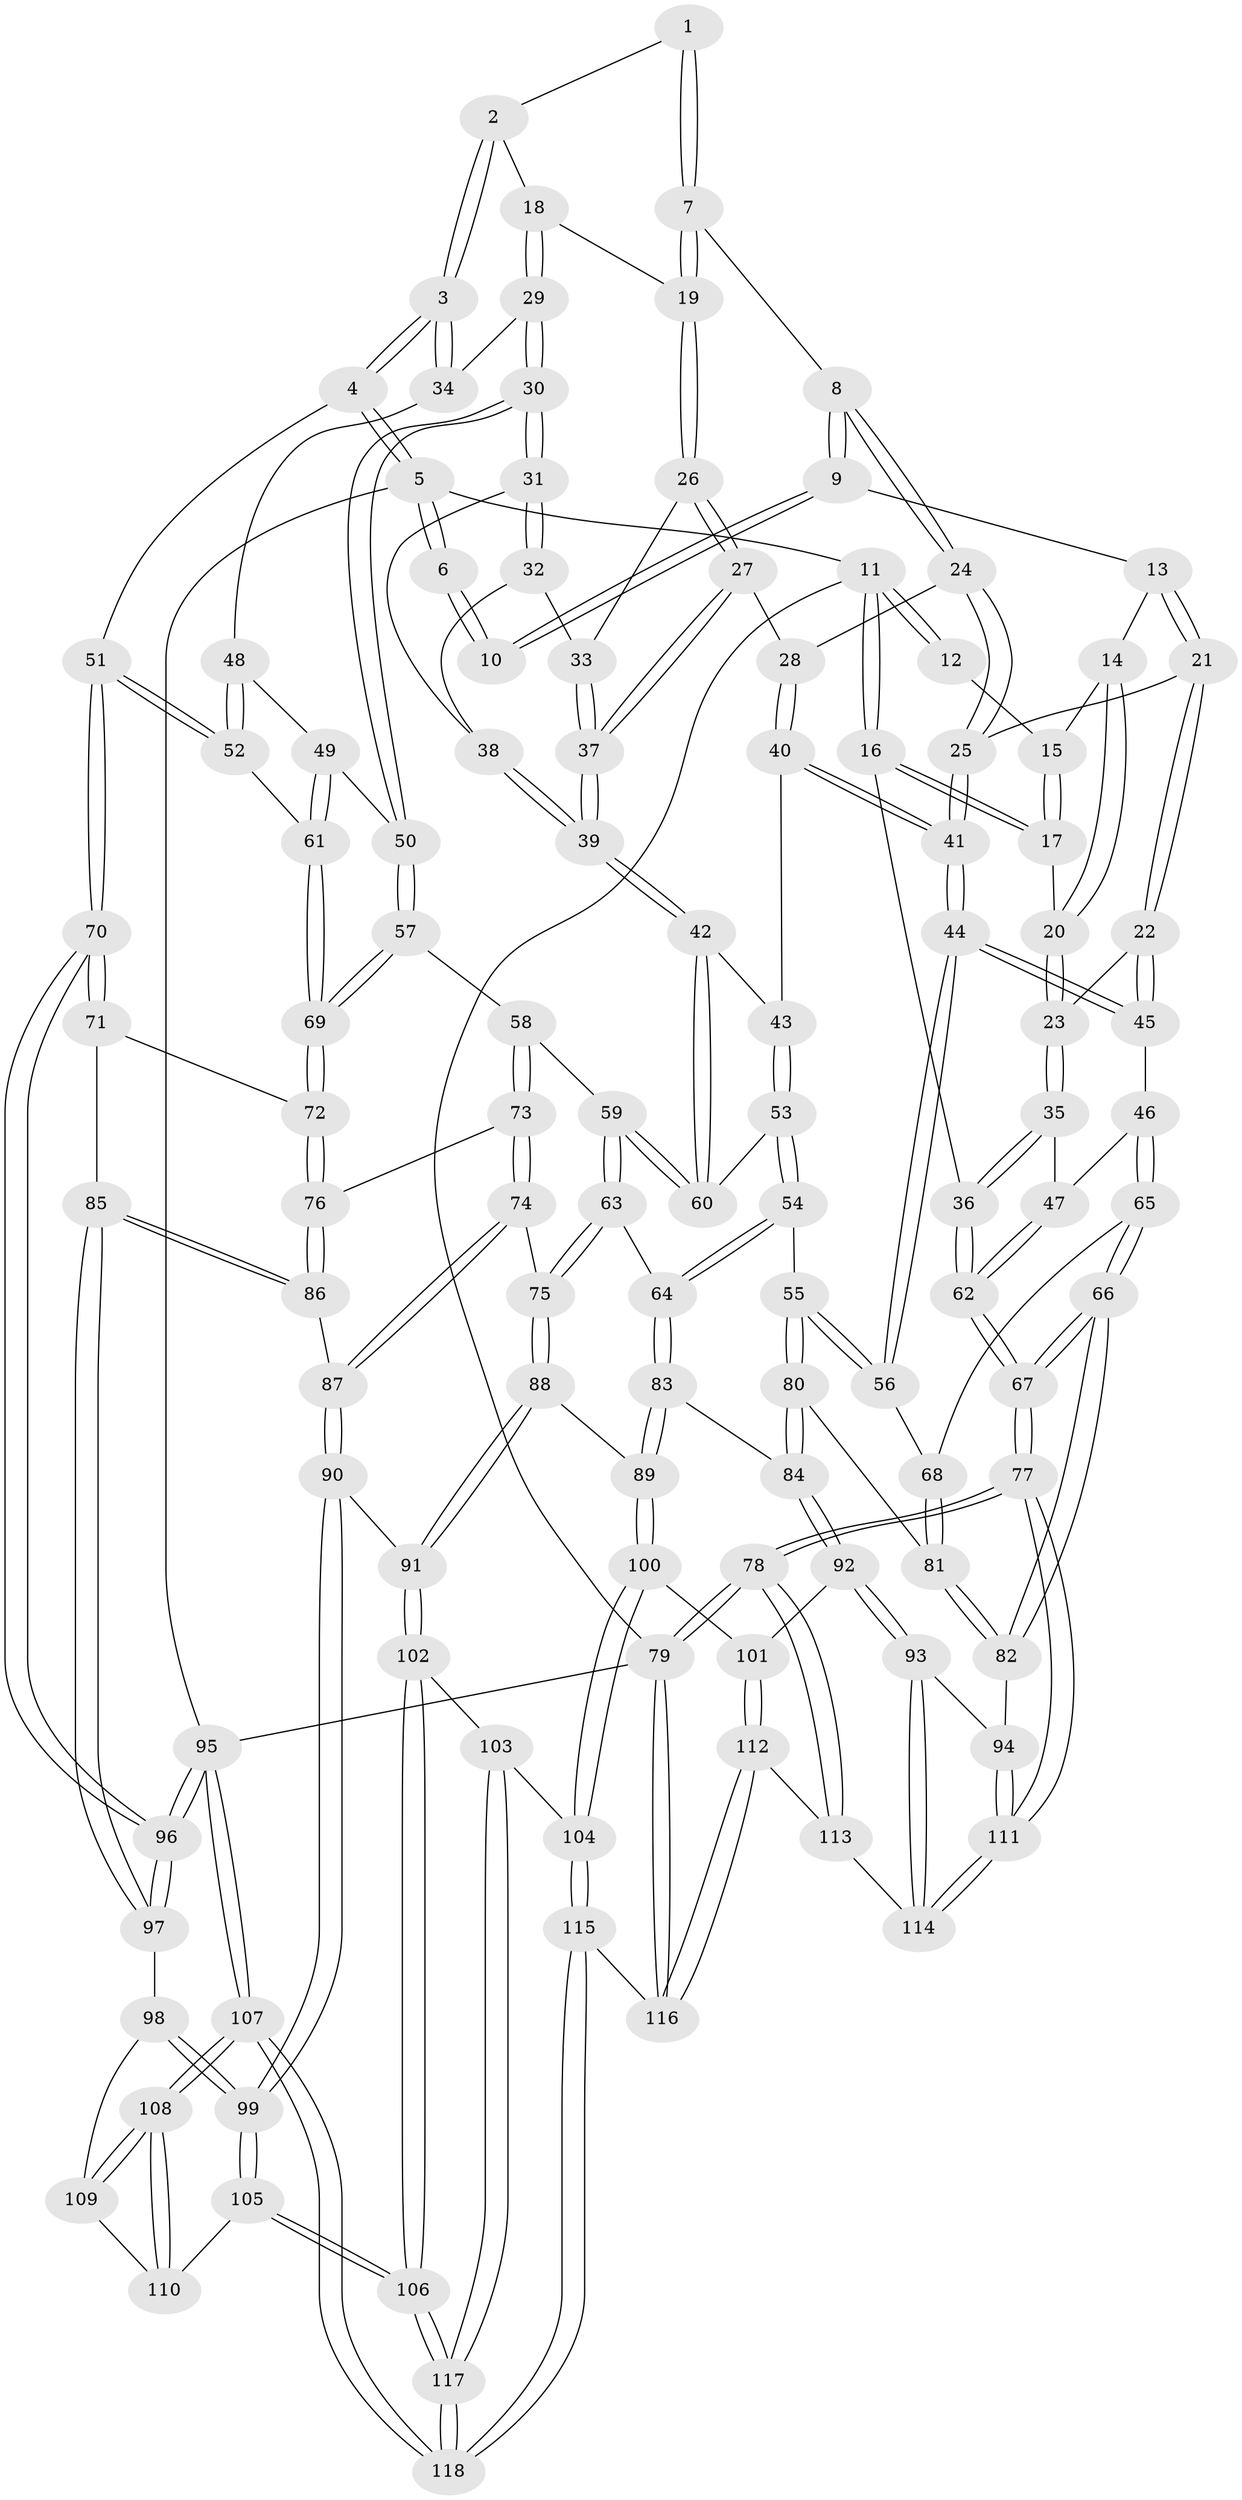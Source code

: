 // Generated by graph-tools (version 1.1) at 2025/38/03/09/25 02:38:33]
// undirected, 118 vertices, 292 edges
graph export_dot {
graph [start="1"]
  node [color=gray90,style=filled];
  1 [pos="+0.6829467395485644+0"];
  2 [pos="+0.7087468471901839+0.00568931629036952"];
  3 [pos="+1+0.17025430739309214"];
  4 [pos="+1+0.1305341762987476"];
  5 [pos="+1+0"];
  6 [pos="+0.6708333528817416+0"];
  7 [pos="+0.49916632558468166+0.11331237568326928"];
  8 [pos="+0.365585482784304+0.10307377545940509"];
  9 [pos="+0.350882176485399+0.07760202626012917"];
  10 [pos="+0.27015388199375234+0"];
  11 [pos="+0+0"];
  12 [pos="+0.24952441948862467+0"];
  13 [pos="+0.1871611334700122+0.17215749485144405"];
  14 [pos="+0.14472741876292233+0.15944071676595992"];
  15 [pos="+0.11812564398776475+0.08267295166439931"];
  16 [pos="+0+0.12377931845157958"];
  17 [pos="+0+0.149129095647763"];
  18 [pos="+0.6939793479680042+0.16725644544846446"];
  19 [pos="+0.59005101994242+0.19336780171950854"];
  20 [pos="+0.09249831817624182+0.23113280286524487"];
  21 [pos="+0.2202675802123821+0.2680846945584555"];
  22 [pos="+0.17182422498055117+0.304135776588149"];
  23 [pos="+0.10491021663301658+0.27994073513703654"];
  24 [pos="+0.3655015545109645+0.13709243525689466"];
  25 [pos="+0.2883781465033469+0.2589056122877979"];
  26 [pos="+0.5703139089022677+0.2222609756013905"];
  27 [pos="+0.46038354493602685+0.25208946211454303"];
  28 [pos="+0.4416282796544309+0.2475624141705757"];
  29 [pos="+0.7106095092690933+0.18806189172213483"];
  30 [pos="+0.7055099065471097+0.3667417140299321"];
  31 [pos="+0.6709905340168523+0.3532770400468019"];
  32 [pos="+0.5835075140245619+0.2835740892061602"];
  33 [pos="+0.571744382632581+0.25897372537752705"];
  34 [pos="+0.9629272118508996+0.23031068445302919"];
  35 [pos="+0.04174283952303203+0.3283091190907593"];
  36 [pos="+0+0.27918211742882454"];
  37 [pos="+0.5122665295002271+0.32929894136056015"];
  38 [pos="+0.5622184887974903+0.34804041889496456"];
  39 [pos="+0.5162343342467669+0.3706274357985856"];
  40 [pos="+0.4005338708889967+0.3440494684285941"];
  41 [pos="+0.33901166911865477+0.36502657601763977"];
  42 [pos="+0.5114371757817214+0.38122356858994644"];
  43 [pos="+0.46409644611304485+0.3790000964984081"];
  44 [pos="+0.29341244193163535+0.46417654466453145"];
  45 [pos="+0.19216933796774127+0.40516796584372117"];
  46 [pos="+0.09371170992991693+0.44657788503159657"];
  47 [pos="+0.06338678953300482+0.40897272375215543"];
  48 [pos="+0.914518406231556+0.2955516241139392"];
  49 [pos="+0.822067867111026+0.3726073067877377"];
  50 [pos="+0.7192715665562164+0.3980846798409745"];
  51 [pos="+1+0.48092227889122674"];
  52 [pos="+0.9368636203745054+0.44846858143683976"];
  53 [pos="+0.4186398551193442+0.4608727917577374"];
  54 [pos="+0.3615208870930375+0.5214893281205465"];
  55 [pos="+0.31137728408526094+0.5060145465380645"];
  56 [pos="+0.2949382845443645+0.4690548878559434"];
  57 [pos="+0.7092468056326943+0.4262706211495961"];
  58 [pos="+0.7047845280641942+0.43381214104354116"];
  59 [pos="+0.5501480091188233+0.4502732840101123"];
  60 [pos="+0.5353479886899194+0.42957665605042405"];
  61 [pos="+0.8940602926335081+0.4752462642407685"];
  62 [pos="+0+0.4672516905133603"];
  63 [pos="+0.517857410882834+0.527720653577405"];
  64 [pos="+0.43231472993161985+0.568860669363162"];
  65 [pos="+0.06667229189033472+0.5349714340718184"];
  66 [pos="+0+0.6432377389676728"];
  67 [pos="+0+0.6428502593772812"];
  68 [pos="+0.0675532657352171+0.5354034550494033"];
  69 [pos="+0.8836095306354208+0.5174339043111457"];
  70 [pos="+1+0.5528030448808596"];
  71 [pos="+1+0.555329570187059"];
  72 [pos="+0.8869751541302837+0.544210548599956"];
  73 [pos="+0.7078200987129719+0.5295139813717152"];
  74 [pos="+0.6661543731269551+0.5996328155928862"];
  75 [pos="+0.6233049708376506+0.5982103555078496"];
  76 [pos="+0.8543246901976024+0.5878870378672886"];
  77 [pos="+0+1"];
  78 [pos="+0+1"];
  79 [pos="+0+1"];
  80 [pos="+0.2432511103092589+0.603508060790515"];
  81 [pos="+0.18814052848658785+0.6185654208928202"];
  82 [pos="+0.10568494067197039+0.7669038098669009"];
  83 [pos="+0.4473151287277495+0.6559749631070426"];
  84 [pos="+0.29784915205528106+0.701118116174637"];
  85 [pos="+0.8687250206014012+0.6647723816915792"];
  86 [pos="+0.8578693610591639+0.6403867071348013"];
  87 [pos="+0.6859024700437116+0.6551729286315299"];
  88 [pos="+0.5107109144140507+0.6905846482239562"];
  89 [pos="+0.47224186545591496+0.6929318544826444"];
  90 [pos="+0.6858921164383684+0.6988628457982982"];
  91 [pos="+0.6030020381812383+0.7394995121689195"];
  92 [pos="+0.29232285706750577+0.7653199867361243"];
  93 [pos="+0.12163151701057852+0.7902638571896524"];
  94 [pos="+0.11158266038301495+0.7763012304884551"];
  95 [pos="+1+1"];
  96 [pos="+1+0.7053460249523031"];
  97 [pos="+0.8862168998496015+0.7182081439104421"];
  98 [pos="+0.8832103216202185+0.7223989942720663"];
  99 [pos="+0.7377687409334682+0.7634975828443722"];
  100 [pos="+0.449698679527599+0.7840959302192738"];
  101 [pos="+0.3332440212270912+0.8114021691152532"];
  102 [pos="+0.5918939846842302+0.8145534252530469"];
  103 [pos="+0.5178111361571539+0.8365053184734174"];
  104 [pos="+0.47590655522367836+0.8196093887015471"];
  105 [pos="+0.729422022024978+0.8053244061987284"];
  106 [pos="+0.6609092318521669+0.8622431123529279"];
  107 [pos="+1+1"];
  108 [pos="+0.9125345572765357+1"];
  109 [pos="+0.8844938235152703+0.754937417347798"];
  110 [pos="+0.7802028312041247+0.8579374219012122"];
  111 [pos="+0+0.9618606999452702"];
  112 [pos="+0.2765715024550661+1"];
  113 [pos="+0.15942633460304861+0.929880574132208"];
  114 [pos="+0.13246408585970404+0.8920428461908672"];
  115 [pos="+0.3312389547295344+1"];
  116 [pos="+0.32501657323523114+1"];
  117 [pos="+0.6335613590657794+1"];
  118 [pos="+0.6355001362639893+1"];
  1 -- 2;
  1 -- 7;
  1 -- 7;
  2 -- 3;
  2 -- 3;
  2 -- 18;
  3 -- 4;
  3 -- 4;
  3 -- 34;
  3 -- 34;
  4 -- 5;
  4 -- 5;
  4 -- 51;
  5 -- 6;
  5 -- 6;
  5 -- 11;
  5 -- 95;
  6 -- 10;
  6 -- 10;
  7 -- 8;
  7 -- 19;
  7 -- 19;
  8 -- 9;
  8 -- 9;
  8 -- 24;
  8 -- 24;
  9 -- 10;
  9 -- 10;
  9 -- 13;
  11 -- 12;
  11 -- 12;
  11 -- 16;
  11 -- 16;
  11 -- 79;
  12 -- 15;
  13 -- 14;
  13 -- 21;
  13 -- 21;
  14 -- 15;
  14 -- 20;
  14 -- 20;
  15 -- 17;
  15 -- 17;
  16 -- 17;
  16 -- 17;
  16 -- 36;
  17 -- 20;
  18 -- 19;
  18 -- 29;
  18 -- 29;
  19 -- 26;
  19 -- 26;
  20 -- 23;
  20 -- 23;
  21 -- 22;
  21 -- 22;
  21 -- 25;
  22 -- 23;
  22 -- 45;
  22 -- 45;
  23 -- 35;
  23 -- 35;
  24 -- 25;
  24 -- 25;
  24 -- 28;
  25 -- 41;
  25 -- 41;
  26 -- 27;
  26 -- 27;
  26 -- 33;
  27 -- 28;
  27 -- 37;
  27 -- 37;
  28 -- 40;
  28 -- 40;
  29 -- 30;
  29 -- 30;
  29 -- 34;
  30 -- 31;
  30 -- 31;
  30 -- 50;
  30 -- 50;
  31 -- 32;
  31 -- 32;
  31 -- 38;
  32 -- 33;
  32 -- 38;
  33 -- 37;
  33 -- 37;
  34 -- 48;
  35 -- 36;
  35 -- 36;
  35 -- 47;
  36 -- 62;
  36 -- 62;
  37 -- 39;
  37 -- 39;
  38 -- 39;
  38 -- 39;
  39 -- 42;
  39 -- 42;
  40 -- 41;
  40 -- 41;
  40 -- 43;
  41 -- 44;
  41 -- 44;
  42 -- 43;
  42 -- 60;
  42 -- 60;
  43 -- 53;
  43 -- 53;
  44 -- 45;
  44 -- 45;
  44 -- 56;
  44 -- 56;
  45 -- 46;
  46 -- 47;
  46 -- 65;
  46 -- 65;
  47 -- 62;
  47 -- 62;
  48 -- 49;
  48 -- 52;
  48 -- 52;
  49 -- 50;
  49 -- 61;
  49 -- 61;
  50 -- 57;
  50 -- 57;
  51 -- 52;
  51 -- 52;
  51 -- 70;
  51 -- 70;
  52 -- 61;
  53 -- 54;
  53 -- 54;
  53 -- 60;
  54 -- 55;
  54 -- 64;
  54 -- 64;
  55 -- 56;
  55 -- 56;
  55 -- 80;
  55 -- 80;
  56 -- 68;
  57 -- 58;
  57 -- 69;
  57 -- 69;
  58 -- 59;
  58 -- 73;
  58 -- 73;
  59 -- 60;
  59 -- 60;
  59 -- 63;
  59 -- 63;
  61 -- 69;
  61 -- 69;
  62 -- 67;
  62 -- 67;
  63 -- 64;
  63 -- 75;
  63 -- 75;
  64 -- 83;
  64 -- 83;
  65 -- 66;
  65 -- 66;
  65 -- 68;
  66 -- 67;
  66 -- 67;
  66 -- 82;
  66 -- 82;
  67 -- 77;
  67 -- 77;
  68 -- 81;
  68 -- 81;
  69 -- 72;
  69 -- 72;
  70 -- 71;
  70 -- 71;
  70 -- 96;
  70 -- 96;
  71 -- 72;
  71 -- 85;
  72 -- 76;
  72 -- 76;
  73 -- 74;
  73 -- 74;
  73 -- 76;
  74 -- 75;
  74 -- 87;
  74 -- 87;
  75 -- 88;
  75 -- 88;
  76 -- 86;
  76 -- 86;
  77 -- 78;
  77 -- 78;
  77 -- 111;
  77 -- 111;
  78 -- 79;
  78 -- 79;
  78 -- 113;
  78 -- 113;
  79 -- 116;
  79 -- 116;
  79 -- 95;
  80 -- 81;
  80 -- 84;
  80 -- 84;
  81 -- 82;
  81 -- 82;
  82 -- 94;
  83 -- 84;
  83 -- 89;
  83 -- 89;
  84 -- 92;
  84 -- 92;
  85 -- 86;
  85 -- 86;
  85 -- 97;
  85 -- 97;
  86 -- 87;
  87 -- 90;
  87 -- 90;
  88 -- 89;
  88 -- 91;
  88 -- 91;
  89 -- 100;
  89 -- 100;
  90 -- 91;
  90 -- 99;
  90 -- 99;
  91 -- 102;
  91 -- 102;
  92 -- 93;
  92 -- 93;
  92 -- 101;
  93 -- 94;
  93 -- 114;
  93 -- 114;
  94 -- 111;
  94 -- 111;
  95 -- 96;
  95 -- 96;
  95 -- 107;
  95 -- 107;
  96 -- 97;
  96 -- 97;
  97 -- 98;
  98 -- 99;
  98 -- 99;
  98 -- 109;
  99 -- 105;
  99 -- 105;
  100 -- 101;
  100 -- 104;
  100 -- 104;
  101 -- 112;
  101 -- 112;
  102 -- 103;
  102 -- 106;
  102 -- 106;
  103 -- 104;
  103 -- 117;
  103 -- 117;
  104 -- 115;
  104 -- 115;
  105 -- 106;
  105 -- 106;
  105 -- 110;
  106 -- 117;
  106 -- 117;
  107 -- 108;
  107 -- 108;
  107 -- 118;
  107 -- 118;
  108 -- 109;
  108 -- 109;
  108 -- 110;
  108 -- 110;
  109 -- 110;
  111 -- 114;
  111 -- 114;
  112 -- 113;
  112 -- 116;
  112 -- 116;
  113 -- 114;
  115 -- 116;
  115 -- 118;
  115 -- 118;
  117 -- 118;
  117 -- 118;
}
